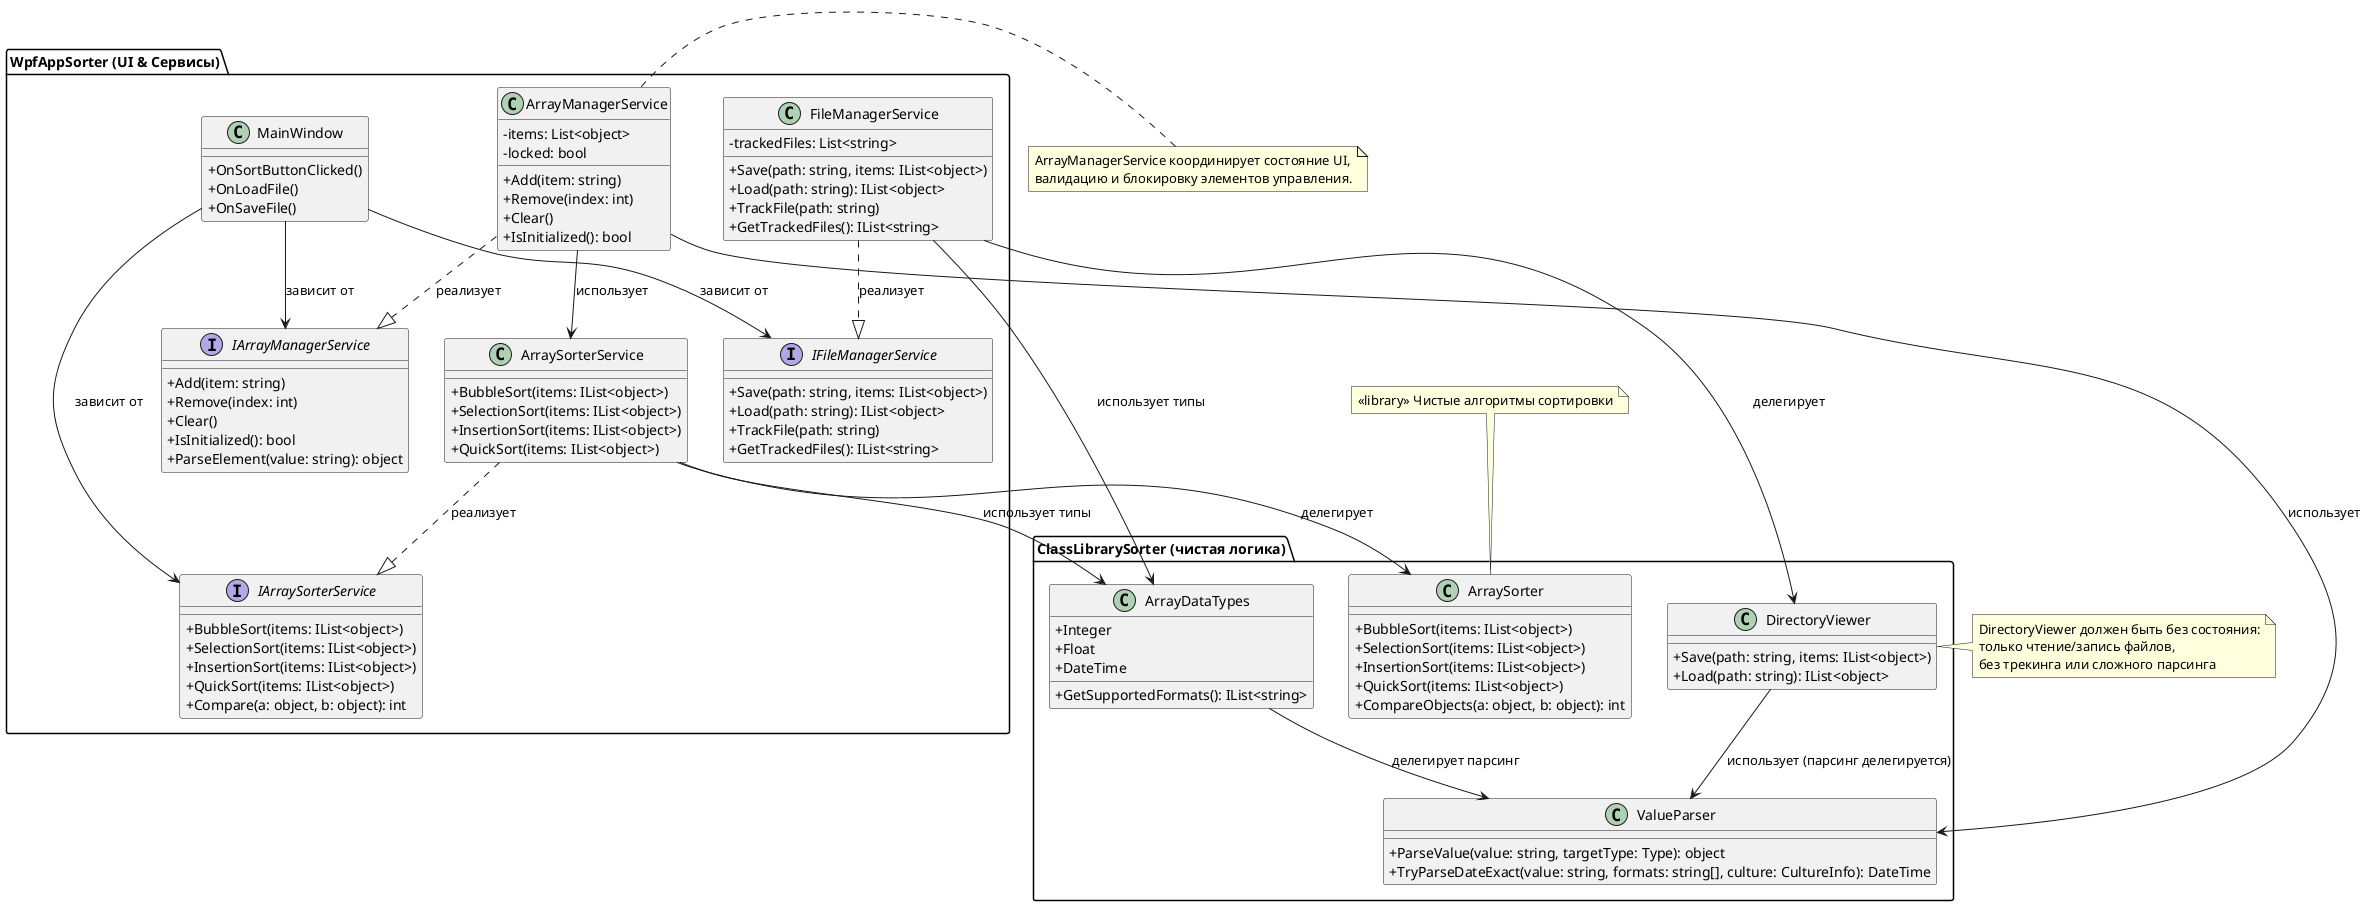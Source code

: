 @startuml ClassDiagram(UI & Services and ClassLibrary)
' PlantUML class diagram for "Сортировщик массивов" project
' File: WpfAppSorter_ClassDiagram.wsd
' Пакеты разделяют UI/Сервисы и Библиотеку классов

skinparam classAttributeIconSize 0

package "WpfAppSorter (UI & Сервисы)" {

  interface IArrayManagerService {
    +Add(item: string)
    +Remove(index: int)
    +Clear()
    +IsInitialized(): bool
    +ParseElement(value: string): object
  }

  interface IArraySorterService {
    +BubbleSort(items: IList<object>)
    +SelectionSort(items: IList<object>)
    +InsertionSort(items: IList<object>)
    +QuickSort(items: IList<object>)
    +Compare(a: object, b: object): int
  }

  interface IFileManagerService {
    +Save(path: string, items: IList<object>)
    +Load(path: string): IList<object>
    +TrackFile(path: string)
    +GetTrackedFiles(): IList<string>
  }

  class ArrayManagerService {
    -items: List<object>
    -locked: bool
    +Add(item: string)
    +Remove(index: int)
    +Clear()
    +IsInitialized(): bool
  }

  class ArraySorterService {
    +BubbleSort(items: IList<object>)
    +SelectionSort(items: IList<object>)
    +InsertionSort(items: IList<object>)
    +QuickSort(items: IList<object>)
  }

  class FileManagerService {
    -trackedFiles: List<string>
    +Save(path: string, items: IList<object>)
    +Load(path: string): IList<object>
    +TrackFile(path: string)
    +GetTrackedFiles(): IList<string>
  }

  class MainWindow {
    +OnSortButtonClicked()
    +OnLoadFile()
    +OnSaveFile()
  }

}

package "ClassLibrarySorter (чистая логика)" {

  class ArraySorter {
    +BubbleSort(items: IList<object>)
    +SelectionSort(items: IList<object>)
    +InsertionSort(items: IList<object>)
    +QuickSort(items: IList<object>)
    +CompareObjects(a: object, b: object): int
  }

  class DirectoryViewer {
    +Save(path: string, items: IList<object>)
    +Load(path: string): IList<object>
  }

  class ValueParser {
    +ParseValue(value: string, targetType: Type): object
    +TryParseDateExact(value: string, formats: string[], culture: CultureInfo): DateTime
  }

  class ArrayDataTypes {
    +Integer
    +Float
    +DateTime
    +GetSupportedFormats(): IList<string>
  }
}

' Реализации (сервисы реализуют интерфейсы)
ArrayManagerService ..|> IArrayManagerService : реализует
ArraySorterService ..|> IArraySorterService : реализует
FileManagerService ..|> IFileManagerService : реализует

' Зависимости и делегирование
ArrayManagerService --> ValueParser : использует
ArrayManagerService --> ArraySorterService : использует
ArraySorterService --> ArraySorter : делегирует
FileManagerService --> DirectoryViewer : делегирует
DirectoryViewer --> ValueParser : использует (парсинг делегируется)
ArrayDataTypes --> ValueParser : делегирует парсинг
MainWindow --> IArrayManagerService : зависит от
MainWindow --> IArraySorterService : зависит от
MainWindow --> IFileManagerService : зависит от

' Дополнительные связи и заметки
ArraySorterService --> ArrayDataTypes : использует типы
FileManagerService --> ArrayDataTypes : использует типы

note right of DirectoryViewer
DirectoryViewer должен быть без состояния:
только чтение/запись файлов,
без трекинга или сложного парсинга
end note

note left of ArrayManagerService
ArrayManagerService координирует состояние UI,
валидацию и блокировку элементов управления.
end note

' Стереотипы для классов библиотеки
note top of ArraySorter
<<library>> Чистые алгоритмы сортировки
end note

@enduml
